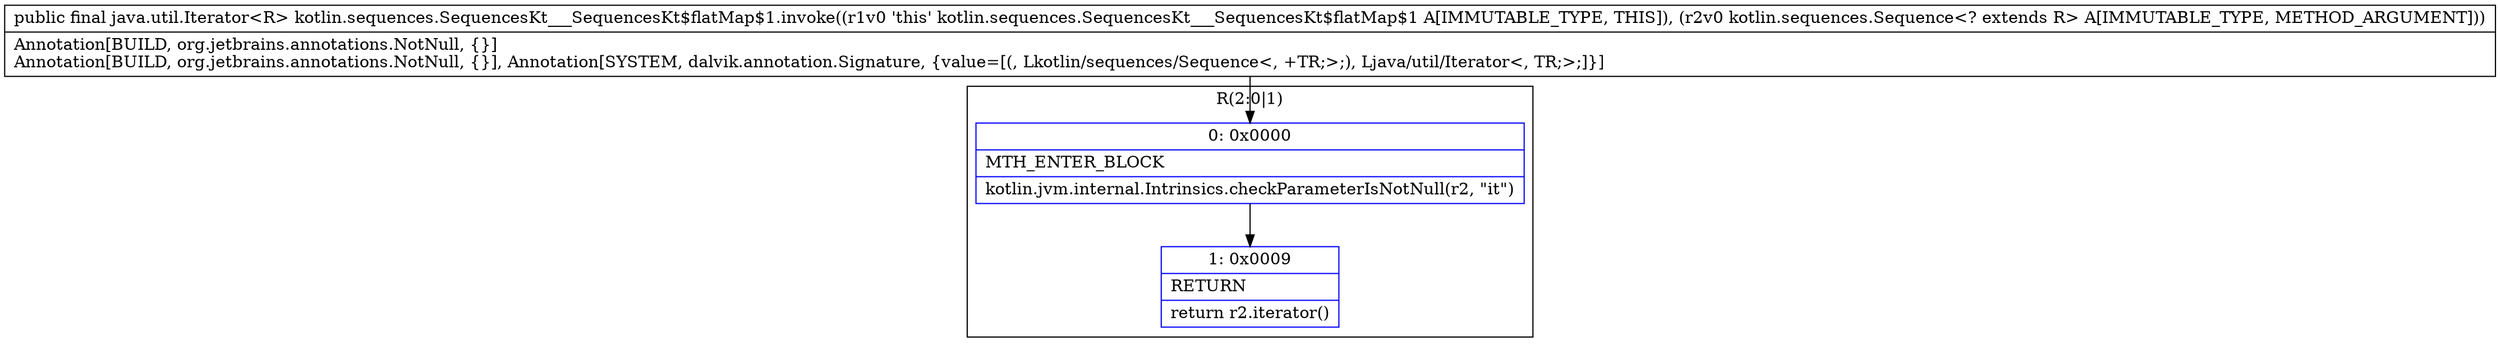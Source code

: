 digraph "CFG forkotlin.sequences.SequencesKt___SequencesKt$flatMap$1.invoke(Lkotlin\/sequences\/Sequence;)Ljava\/util\/Iterator;" {
subgraph cluster_Region_2027452643 {
label = "R(2:0|1)";
node [shape=record,color=blue];
Node_0 [shape=record,label="{0\:\ 0x0000|MTH_ENTER_BLOCK\l|kotlin.jvm.internal.Intrinsics.checkParameterIsNotNull(r2, \"it\")\l}"];
Node_1 [shape=record,label="{1\:\ 0x0009|RETURN\l|return r2.iterator()\l}"];
}
MethodNode[shape=record,label="{public final java.util.Iterator\<R\> kotlin.sequences.SequencesKt___SequencesKt$flatMap$1.invoke((r1v0 'this' kotlin.sequences.SequencesKt___SequencesKt$flatMap$1 A[IMMUTABLE_TYPE, THIS]), (r2v0 kotlin.sequences.Sequence\<? extends R\> A[IMMUTABLE_TYPE, METHOD_ARGUMENT]))  | Annotation[BUILD, org.jetbrains.annotations.NotNull, \{\}]\lAnnotation[BUILD, org.jetbrains.annotations.NotNull, \{\}], Annotation[SYSTEM, dalvik.annotation.Signature, \{value=[(, Lkotlin\/sequences\/Sequence\<, +TR;\>;), Ljava\/util\/Iterator\<, TR;\>;]\}]\l}"];
MethodNode -> Node_0;
Node_0 -> Node_1;
}

